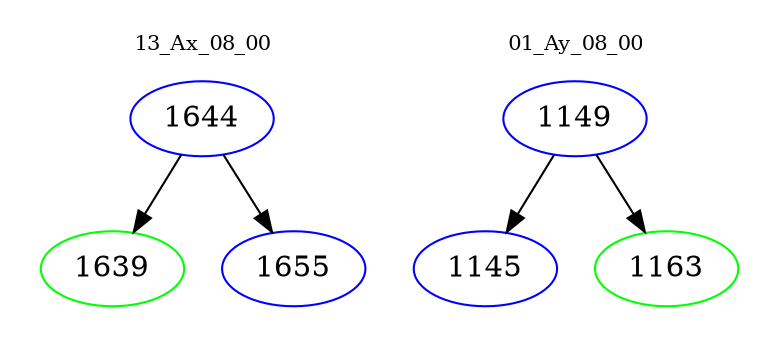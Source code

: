 digraph{
subgraph cluster_0 {
color = white
label = "13_Ax_08_00";
fontsize=10;
T0_1644 [label="1644", color="blue"]
T0_1644 -> T0_1639 [color="black"]
T0_1639 [label="1639", color="green"]
T0_1644 -> T0_1655 [color="black"]
T0_1655 [label="1655", color="blue"]
}
subgraph cluster_1 {
color = white
label = "01_Ay_08_00";
fontsize=10;
T1_1149 [label="1149", color="blue"]
T1_1149 -> T1_1145 [color="black"]
T1_1145 [label="1145", color="blue"]
T1_1149 -> T1_1163 [color="black"]
T1_1163 [label="1163", color="green"]
}
}
